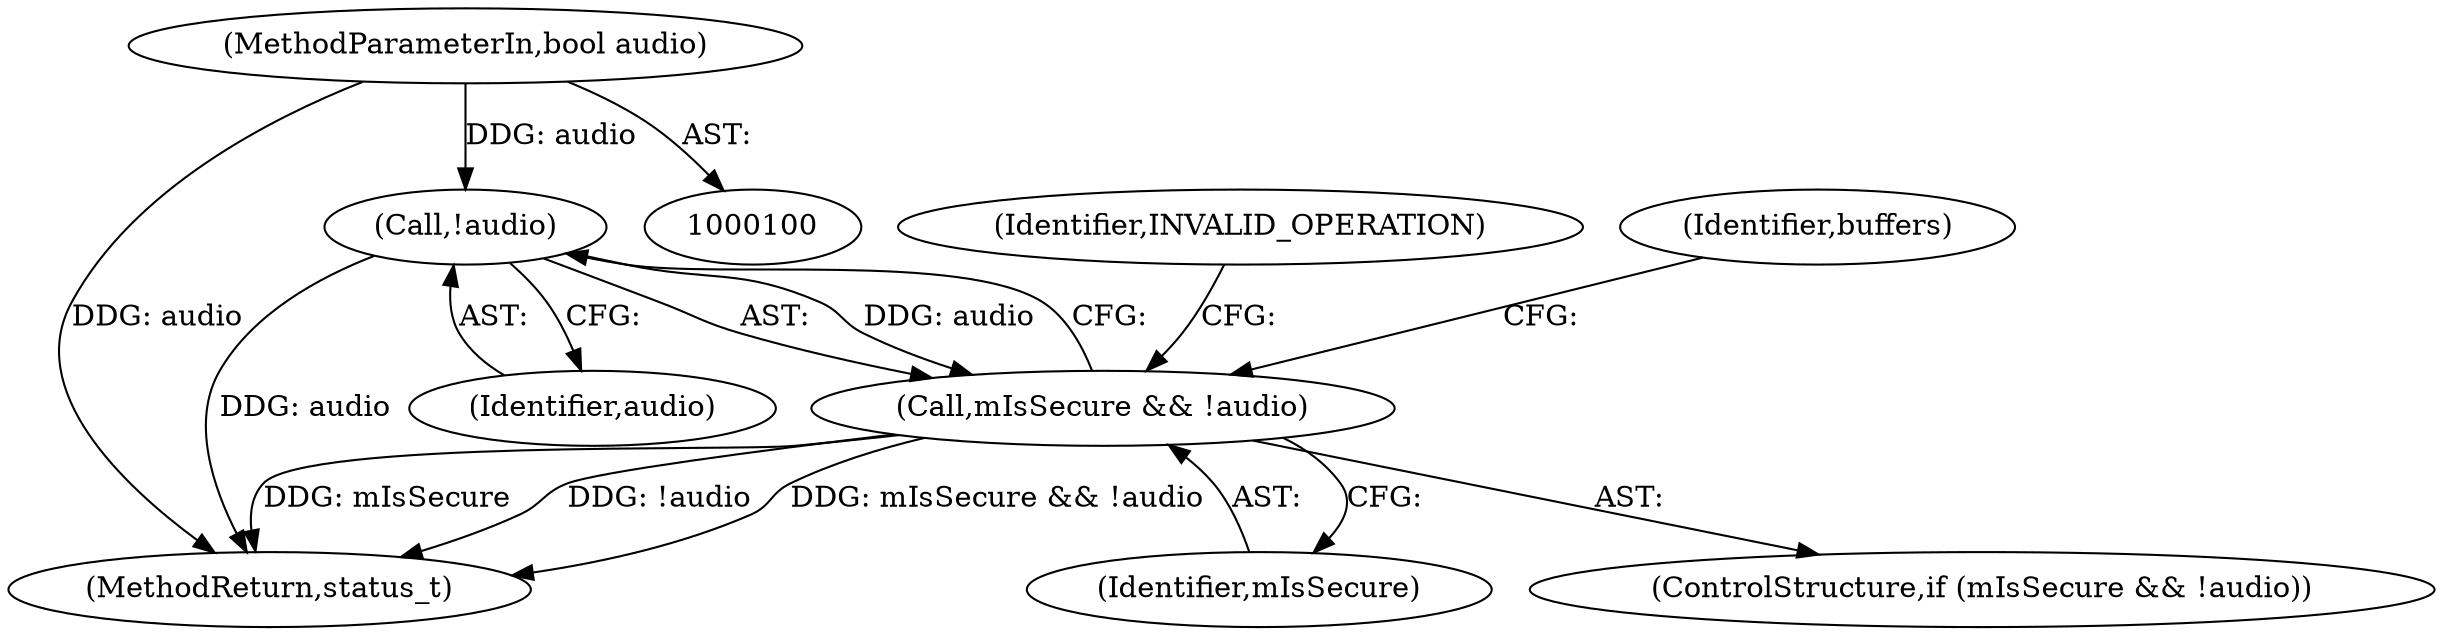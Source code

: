 digraph "1_Android_f81038006b4c59a5a148dcad887371206033c28f_0@del" {
"1000107" [label="(Call,!audio)"];
"1000101" [label="(MethodParameterIn,bool audio)"];
"1000105" [label="(Call,mIsSecure && !audio)"];
"1000104" [label="(ControlStructure,if (mIsSecure && !audio))"];
"1000107" [label="(Call,!audio)"];
"1000106" [label="(Identifier,mIsSecure)"];
"1000101" [label="(MethodParameterIn,bool audio)"];
"1000115" [label="(MethodReturn,status_t)"];
"1000112" [label="(Identifier,buffers)"];
"1000114" [label="(Identifier,INVALID_OPERATION)"];
"1000105" [label="(Call,mIsSecure && !audio)"];
"1000108" [label="(Identifier,audio)"];
"1000107" -> "1000105"  [label="AST: "];
"1000107" -> "1000108"  [label="CFG: "];
"1000108" -> "1000107"  [label="AST: "];
"1000105" -> "1000107"  [label="CFG: "];
"1000107" -> "1000115"  [label="DDG: audio"];
"1000107" -> "1000105"  [label="DDG: audio"];
"1000101" -> "1000107"  [label="DDG: audio"];
"1000101" -> "1000100"  [label="AST: "];
"1000101" -> "1000115"  [label="DDG: audio"];
"1000105" -> "1000104"  [label="AST: "];
"1000105" -> "1000106"  [label="CFG: "];
"1000106" -> "1000105"  [label="AST: "];
"1000112" -> "1000105"  [label="CFG: "];
"1000114" -> "1000105"  [label="CFG: "];
"1000105" -> "1000115"  [label="DDG: !audio"];
"1000105" -> "1000115"  [label="DDG: mIsSecure && !audio"];
"1000105" -> "1000115"  [label="DDG: mIsSecure"];
}
